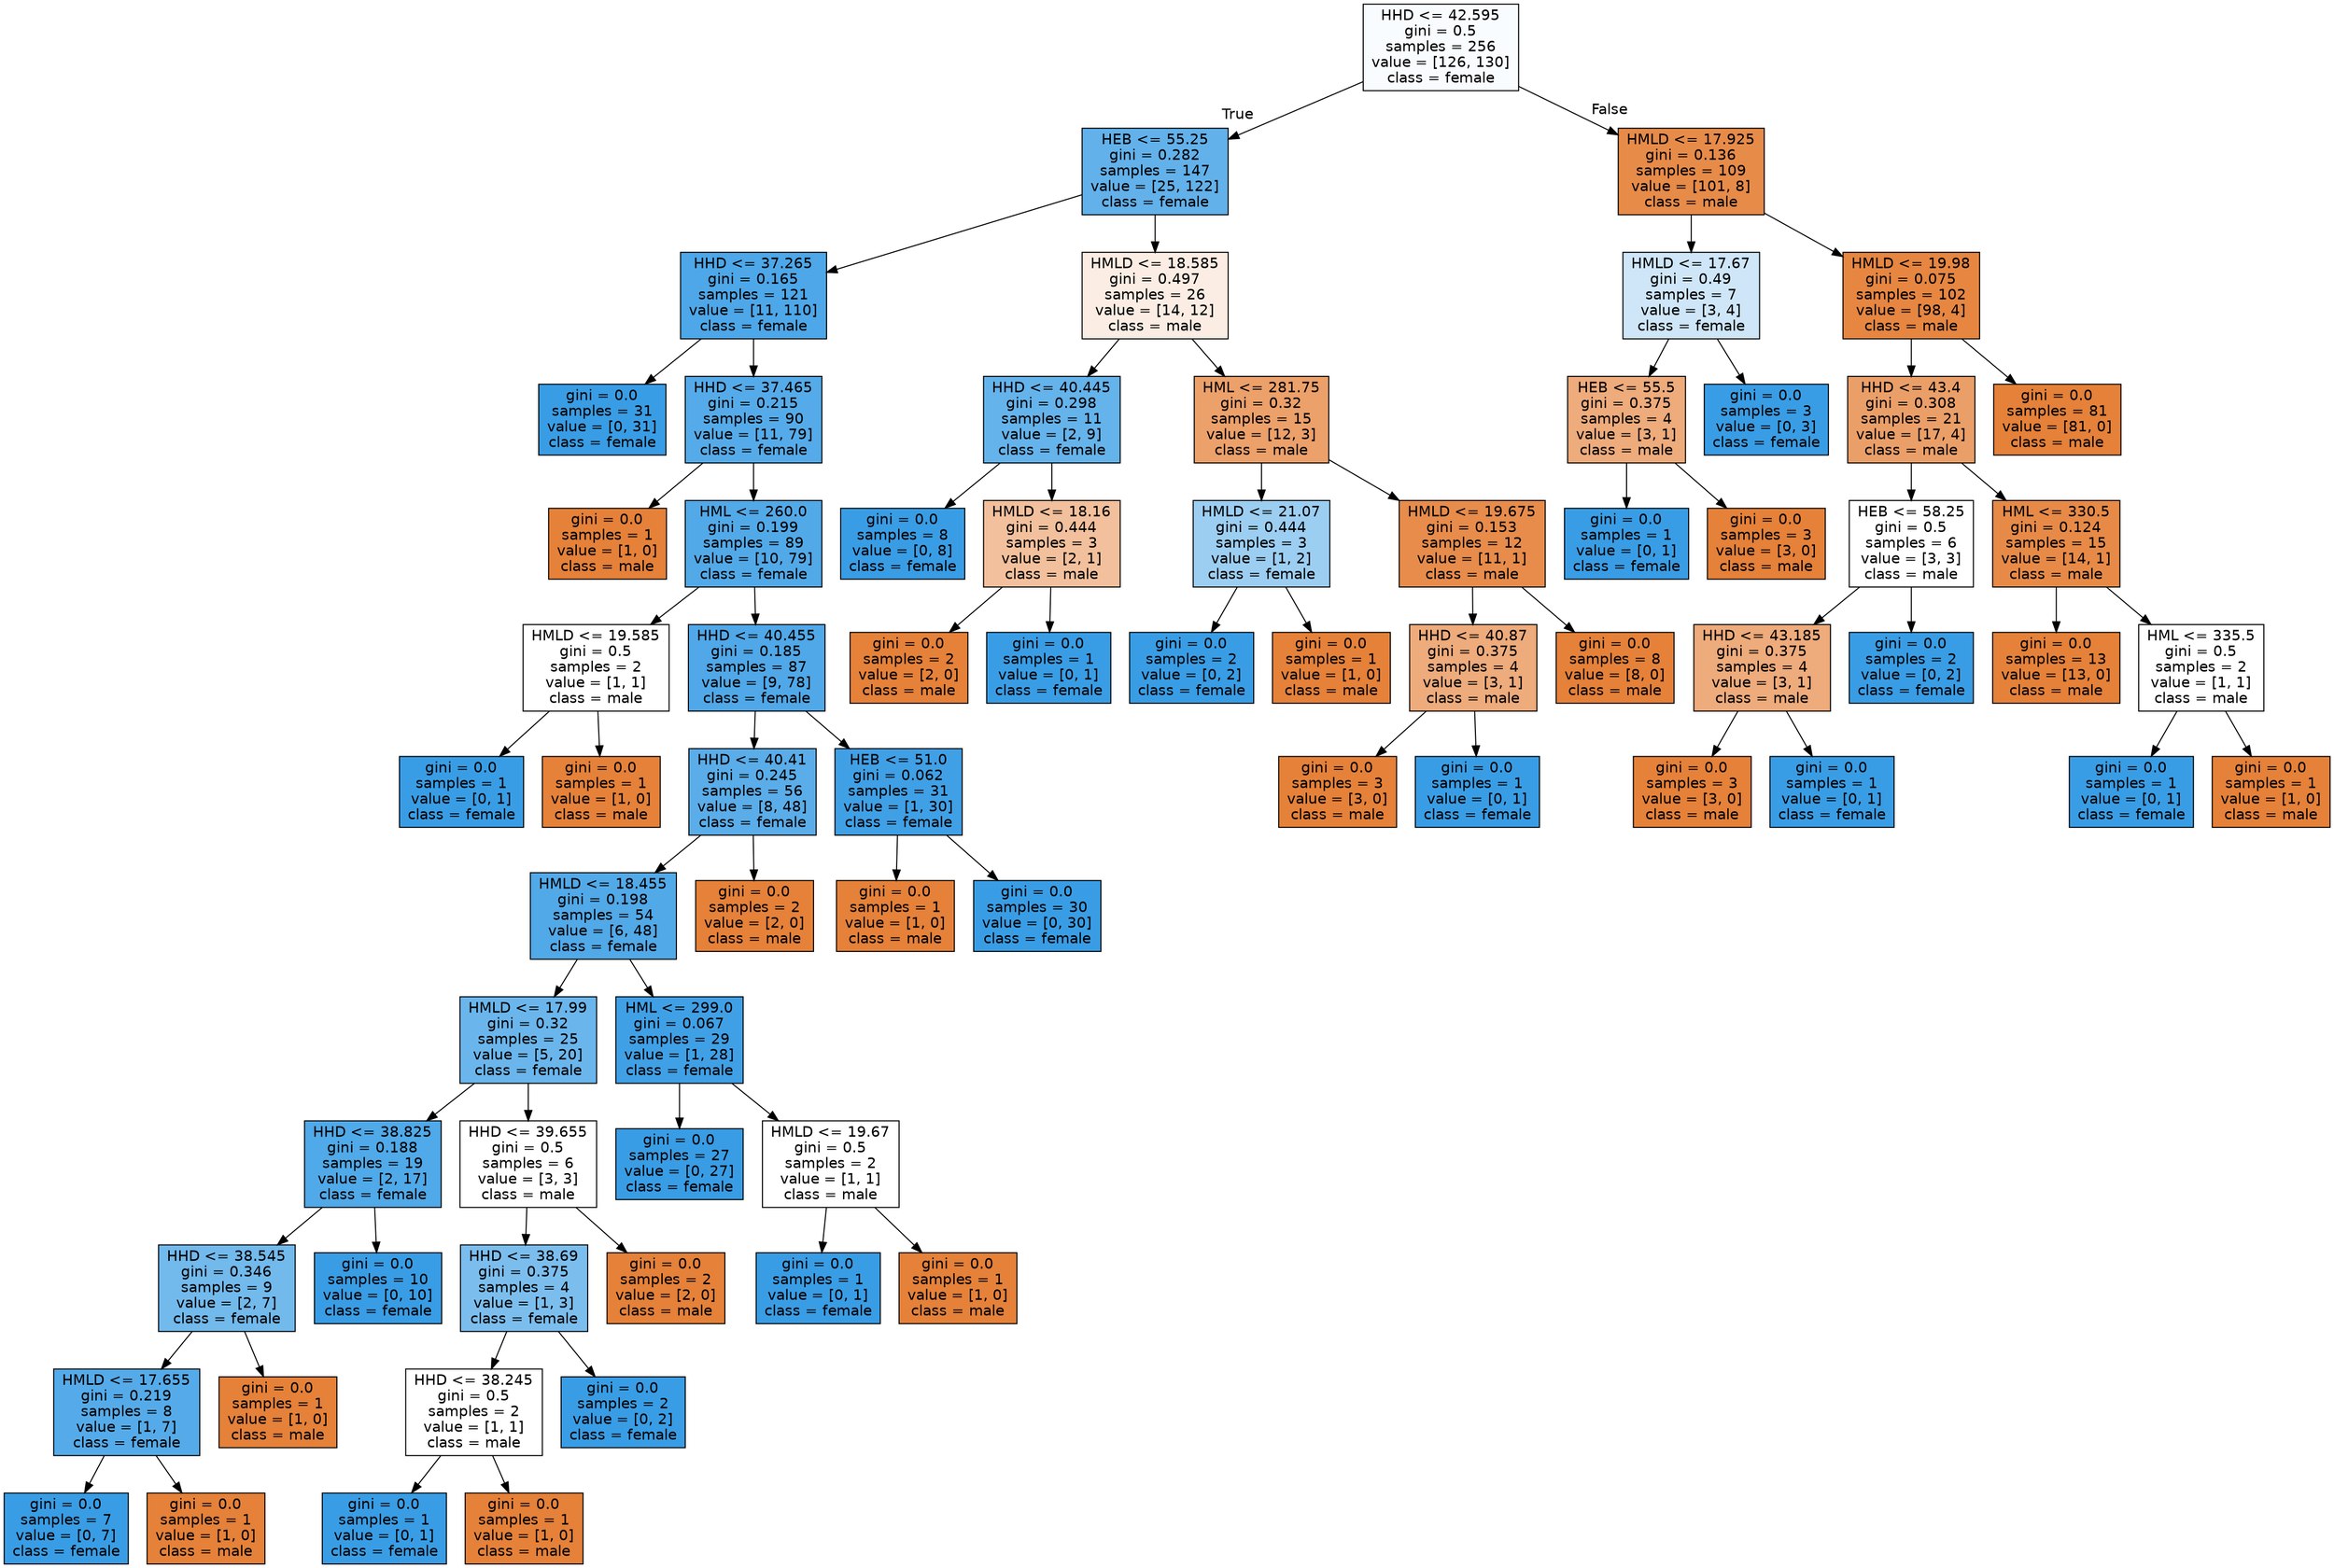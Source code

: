 digraph Tree {
node [shape=box, style="filled", color="black", fontname="helvetica"] ;
edge [fontname="helvetica"] ;
0 [label="HHD <= 42.595\ngini = 0.5\nsamples = 256\nvalue = [126, 130]\nclass = female", fillcolor="#f9fcfe"] ;
1 [label="HEB <= 55.25\ngini = 0.282\nsamples = 147\nvalue = [25, 122]\nclass = female", fillcolor="#62b1ea"] ;
0 -> 1 [labeldistance=2.5, labelangle=45, headlabel="True"] ;
2 [label="HHD <= 37.265\ngini = 0.165\nsamples = 121\nvalue = [11, 110]\nclass = female", fillcolor="#4da7e8"] ;
1 -> 2 ;
3 [label="gini = 0.0\nsamples = 31\nvalue = [0, 31]\nclass = female", fillcolor="#399de5"] ;
2 -> 3 ;
4 [label="HHD <= 37.465\ngini = 0.215\nsamples = 90\nvalue = [11, 79]\nclass = female", fillcolor="#55abe9"] ;
2 -> 4 ;
5 [label="gini = 0.0\nsamples = 1\nvalue = [1, 0]\nclass = male", fillcolor="#e58139"] ;
4 -> 5 ;
6 [label="HML <= 260.0\ngini = 0.199\nsamples = 89\nvalue = [10, 79]\nclass = female", fillcolor="#52a9e8"] ;
4 -> 6 ;
7 [label="HMLD <= 19.585\ngini = 0.5\nsamples = 2\nvalue = [1, 1]\nclass = male", fillcolor="#ffffff"] ;
6 -> 7 ;
8 [label="gini = 0.0\nsamples = 1\nvalue = [0, 1]\nclass = female", fillcolor="#399de5"] ;
7 -> 8 ;
9 [label="gini = 0.0\nsamples = 1\nvalue = [1, 0]\nclass = male", fillcolor="#e58139"] ;
7 -> 9 ;
10 [label="HHD <= 40.455\ngini = 0.185\nsamples = 87\nvalue = [9, 78]\nclass = female", fillcolor="#50a8e8"] ;
6 -> 10 ;
11 [label="HHD <= 40.41\ngini = 0.245\nsamples = 56\nvalue = [8, 48]\nclass = female", fillcolor="#5aade9"] ;
10 -> 11 ;
12 [label="HMLD <= 18.455\ngini = 0.198\nsamples = 54\nvalue = [6, 48]\nclass = female", fillcolor="#52a9e8"] ;
11 -> 12 ;
13 [label="HMLD <= 17.99\ngini = 0.32\nsamples = 25\nvalue = [5, 20]\nclass = female", fillcolor="#6ab6ec"] ;
12 -> 13 ;
14 [label="HHD <= 38.825\ngini = 0.188\nsamples = 19\nvalue = [2, 17]\nclass = female", fillcolor="#50a9e8"] ;
13 -> 14 ;
15 [label="HHD <= 38.545\ngini = 0.346\nsamples = 9\nvalue = [2, 7]\nclass = female", fillcolor="#72b9ec"] ;
14 -> 15 ;
16 [label="HMLD <= 17.655\ngini = 0.219\nsamples = 8\nvalue = [1, 7]\nclass = female", fillcolor="#55abe9"] ;
15 -> 16 ;
17 [label="gini = 0.0\nsamples = 7\nvalue = [0, 7]\nclass = female", fillcolor="#399de5"] ;
16 -> 17 ;
18 [label="gini = 0.0\nsamples = 1\nvalue = [1, 0]\nclass = male", fillcolor="#e58139"] ;
16 -> 18 ;
19 [label="gini = 0.0\nsamples = 1\nvalue = [1, 0]\nclass = male", fillcolor="#e58139"] ;
15 -> 19 ;
20 [label="gini = 0.0\nsamples = 10\nvalue = [0, 10]\nclass = female", fillcolor="#399de5"] ;
14 -> 20 ;
21 [label="HHD <= 39.655\ngini = 0.5\nsamples = 6\nvalue = [3, 3]\nclass = male", fillcolor="#ffffff"] ;
13 -> 21 ;
22 [label="HHD <= 38.69\ngini = 0.375\nsamples = 4\nvalue = [1, 3]\nclass = female", fillcolor="#7bbeee"] ;
21 -> 22 ;
23 [label="HHD <= 38.245\ngini = 0.5\nsamples = 2\nvalue = [1, 1]\nclass = male", fillcolor="#ffffff"] ;
22 -> 23 ;
24 [label="gini = 0.0\nsamples = 1\nvalue = [0, 1]\nclass = female", fillcolor="#399de5"] ;
23 -> 24 ;
25 [label="gini = 0.0\nsamples = 1\nvalue = [1, 0]\nclass = male", fillcolor="#e58139"] ;
23 -> 25 ;
26 [label="gini = 0.0\nsamples = 2\nvalue = [0, 2]\nclass = female", fillcolor="#399de5"] ;
22 -> 26 ;
27 [label="gini = 0.0\nsamples = 2\nvalue = [2, 0]\nclass = male", fillcolor="#e58139"] ;
21 -> 27 ;
28 [label="HML <= 299.0\ngini = 0.067\nsamples = 29\nvalue = [1, 28]\nclass = female", fillcolor="#40a0e6"] ;
12 -> 28 ;
29 [label="gini = 0.0\nsamples = 27\nvalue = [0, 27]\nclass = female", fillcolor="#399de5"] ;
28 -> 29 ;
30 [label="HMLD <= 19.67\ngini = 0.5\nsamples = 2\nvalue = [1, 1]\nclass = male", fillcolor="#ffffff"] ;
28 -> 30 ;
31 [label="gini = 0.0\nsamples = 1\nvalue = [0, 1]\nclass = female", fillcolor="#399de5"] ;
30 -> 31 ;
32 [label="gini = 0.0\nsamples = 1\nvalue = [1, 0]\nclass = male", fillcolor="#e58139"] ;
30 -> 32 ;
33 [label="gini = 0.0\nsamples = 2\nvalue = [2, 0]\nclass = male", fillcolor="#e58139"] ;
11 -> 33 ;
34 [label="HEB <= 51.0\ngini = 0.062\nsamples = 31\nvalue = [1, 30]\nclass = female", fillcolor="#40a0e6"] ;
10 -> 34 ;
35 [label="gini = 0.0\nsamples = 1\nvalue = [1, 0]\nclass = male", fillcolor="#e58139"] ;
34 -> 35 ;
36 [label="gini = 0.0\nsamples = 30\nvalue = [0, 30]\nclass = female", fillcolor="#399de5"] ;
34 -> 36 ;
37 [label="HMLD <= 18.585\ngini = 0.497\nsamples = 26\nvalue = [14, 12]\nclass = male", fillcolor="#fbede3"] ;
1 -> 37 ;
38 [label="HHD <= 40.445\ngini = 0.298\nsamples = 11\nvalue = [2, 9]\nclass = female", fillcolor="#65b3eb"] ;
37 -> 38 ;
39 [label="gini = 0.0\nsamples = 8\nvalue = [0, 8]\nclass = female", fillcolor="#399de5"] ;
38 -> 39 ;
40 [label="HMLD <= 18.16\ngini = 0.444\nsamples = 3\nvalue = [2, 1]\nclass = male", fillcolor="#f2c09c"] ;
38 -> 40 ;
41 [label="gini = 0.0\nsamples = 2\nvalue = [2, 0]\nclass = male", fillcolor="#e58139"] ;
40 -> 41 ;
42 [label="gini = 0.0\nsamples = 1\nvalue = [0, 1]\nclass = female", fillcolor="#399de5"] ;
40 -> 42 ;
43 [label="HML <= 281.75\ngini = 0.32\nsamples = 15\nvalue = [12, 3]\nclass = male", fillcolor="#eca06a"] ;
37 -> 43 ;
44 [label="HMLD <= 21.07\ngini = 0.444\nsamples = 3\nvalue = [1, 2]\nclass = female", fillcolor="#9ccef2"] ;
43 -> 44 ;
45 [label="gini = 0.0\nsamples = 2\nvalue = [0, 2]\nclass = female", fillcolor="#399de5"] ;
44 -> 45 ;
46 [label="gini = 0.0\nsamples = 1\nvalue = [1, 0]\nclass = male", fillcolor="#e58139"] ;
44 -> 46 ;
47 [label="HMLD <= 19.675\ngini = 0.153\nsamples = 12\nvalue = [11, 1]\nclass = male", fillcolor="#e78c4b"] ;
43 -> 47 ;
48 [label="HHD <= 40.87\ngini = 0.375\nsamples = 4\nvalue = [3, 1]\nclass = male", fillcolor="#eeab7b"] ;
47 -> 48 ;
49 [label="gini = 0.0\nsamples = 3\nvalue = [3, 0]\nclass = male", fillcolor="#e58139"] ;
48 -> 49 ;
50 [label="gini = 0.0\nsamples = 1\nvalue = [0, 1]\nclass = female", fillcolor="#399de5"] ;
48 -> 50 ;
51 [label="gini = 0.0\nsamples = 8\nvalue = [8, 0]\nclass = male", fillcolor="#e58139"] ;
47 -> 51 ;
52 [label="HMLD <= 17.925\ngini = 0.136\nsamples = 109\nvalue = [101, 8]\nclass = male", fillcolor="#e78b49"] ;
0 -> 52 [labeldistance=2.5, labelangle=-45, headlabel="False"] ;
53 [label="HMLD <= 17.67\ngini = 0.49\nsamples = 7\nvalue = [3, 4]\nclass = female", fillcolor="#cee6f8"] ;
52 -> 53 ;
54 [label="HEB <= 55.5\ngini = 0.375\nsamples = 4\nvalue = [3, 1]\nclass = male", fillcolor="#eeab7b"] ;
53 -> 54 ;
55 [label="gini = 0.0\nsamples = 1\nvalue = [0, 1]\nclass = female", fillcolor="#399de5"] ;
54 -> 55 ;
56 [label="gini = 0.0\nsamples = 3\nvalue = [3, 0]\nclass = male", fillcolor="#e58139"] ;
54 -> 56 ;
57 [label="gini = 0.0\nsamples = 3\nvalue = [0, 3]\nclass = female", fillcolor="#399de5"] ;
53 -> 57 ;
58 [label="HMLD <= 19.98\ngini = 0.075\nsamples = 102\nvalue = [98, 4]\nclass = male", fillcolor="#e68641"] ;
52 -> 58 ;
59 [label="HHD <= 43.4\ngini = 0.308\nsamples = 21\nvalue = [17, 4]\nclass = male", fillcolor="#eb9f68"] ;
58 -> 59 ;
60 [label="HEB <= 58.25\ngini = 0.5\nsamples = 6\nvalue = [3, 3]\nclass = male", fillcolor="#ffffff"] ;
59 -> 60 ;
61 [label="HHD <= 43.185\ngini = 0.375\nsamples = 4\nvalue = [3, 1]\nclass = male", fillcolor="#eeab7b"] ;
60 -> 61 ;
62 [label="gini = 0.0\nsamples = 3\nvalue = [3, 0]\nclass = male", fillcolor="#e58139"] ;
61 -> 62 ;
63 [label="gini = 0.0\nsamples = 1\nvalue = [0, 1]\nclass = female", fillcolor="#399de5"] ;
61 -> 63 ;
64 [label="gini = 0.0\nsamples = 2\nvalue = [0, 2]\nclass = female", fillcolor="#399de5"] ;
60 -> 64 ;
65 [label="HML <= 330.5\ngini = 0.124\nsamples = 15\nvalue = [14, 1]\nclass = male", fillcolor="#e78a47"] ;
59 -> 65 ;
66 [label="gini = 0.0\nsamples = 13\nvalue = [13, 0]\nclass = male", fillcolor="#e58139"] ;
65 -> 66 ;
67 [label="HML <= 335.5\ngini = 0.5\nsamples = 2\nvalue = [1, 1]\nclass = male", fillcolor="#ffffff"] ;
65 -> 67 ;
68 [label="gini = 0.0\nsamples = 1\nvalue = [0, 1]\nclass = female", fillcolor="#399de5"] ;
67 -> 68 ;
69 [label="gini = 0.0\nsamples = 1\nvalue = [1, 0]\nclass = male", fillcolor="#e58139"] ;
67 -> 69 ;
70 [label="gini = 0.0\nsamples = 81\nvalue = [81, 0]\nclass = male", fillcolor="#e58139"] ;
58 -> 70 ;
}